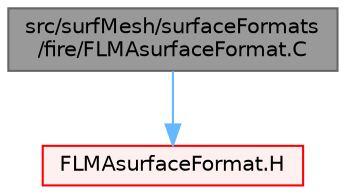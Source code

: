 digraph "src/surfMesh/surfaceFormats/fire/FLMAsurfaceFormat.C"
{
 // LATEX_PDF_SIZE
  bgcolor="transparent";
  edge [fontname=Helvetica,fontsize=10,labelfontname=Helvetica,labelfontsize=10];
  node [fontname=Helvetica,fontsize=10,shape=box,height=0.2,width=0.4];
  Node1 [id="Node000001",label="src/surfMesh/surfaceFormats\l/fire/FLMAsurfaceFormat.C",height=0.2,width=0.4,color="gray40", fillcolor="grey60", style="filled", fontcolor="black",tooltip=" "];
  Node1 -> Node2 [id="edge1_Node000001_Node000002",color="steelblue1",style="solid",tooltip=" "];
  Node2 [id="Node000002",label="FLMAsurfaceFormat.H",height=0.2,width=0.4,color="red", fillcolor="#FFF0F0", style="filled",URL="$FLMAsurfaceFormat_8H.html",tooltip=" "];
}
